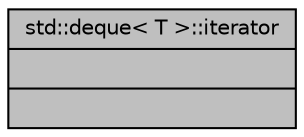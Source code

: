 digraph "std::deque&lt; T &gt;::iterator"
{
  edge [fontname="Helvetica",fontsize="10",labelfontname="Helvetica",labelfontsize="10"];
  node [fontname="Helvetica",fontsize="10",shape=record];
  Node637 [label="{std::deque\< T \>::iterator\n||}",height=0.2,width=0.4,color="black", fillcolor="grey75", style="filled", fontcolor="black"];
}
